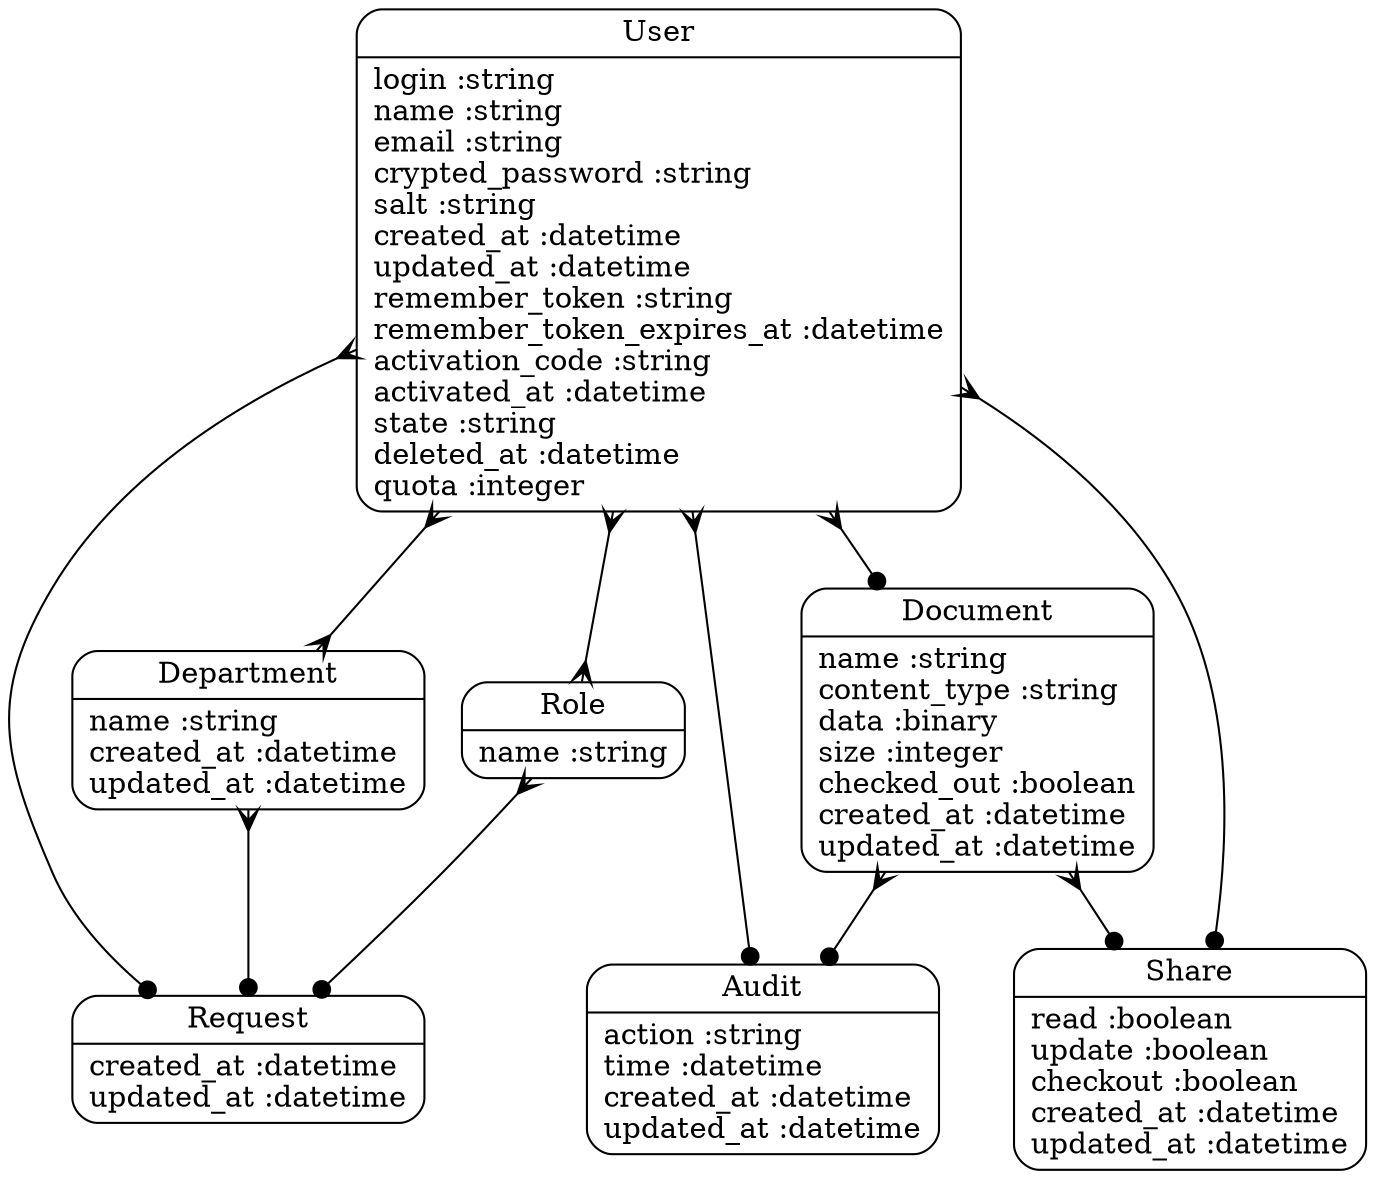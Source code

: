 digraph models_diagram {
	graph[overlap=false, splines=true]
	"User" [shape=Mrecord, label="{User|login :string\lname :string\lemail :string\lcrypted_password :string\lsalt :string\lcreated_at :datetime\lupdated_at :datetime\lremember_token :string\lremember_token_expires_at :datetime\lactivation_code :string\lactivated_at :datetime\lstate :string\ldeleted_at :datetime\lquota :integer\l}"]
	"Request" [shape=Mrecord, label="{Request|created_at :datetime\lupdated_at :datetime\l}"]
	"Department" [shape=Mrecord, label="{Department|name :string\lcreated_at :datetime\lupdated_at :datetime\l}"]
	"Document" [shape=Mrecord, label="{Document|name :string\lcontent_type :string\ldata :binary\lsize :integer\lchecked_out :boolean\lcreated_at :datetime\lupdated_at :datetime\l}"]
	"Role" [shape=Mrecord, label="{Role|name :string\l}"]
	"Audit" [shape=Mrecord, label="{Audit|action :string\ltime :datetime\lcreated_at :datetime\lupdated_at :datetime\l}"]
	"Share" [shape=Mrecord, label="{Share|read :boolean\lupdate :boolean\lcheckout :boolean\lcreated_at :datetime\lupdated_at :datetime\l}"]
	"User" -> "Request" [arrowtail=crow, arrowhead=dot, dir=both]
	"User" -> "Document" [arrowtail=crow, arrowhead=dot, dir=both]
	"User" -> "Audit" [arrowtail=crow, arrowhead=dot, dir=both]
	"User" -> "Share" [arrowtail=crow, arrowhead=dot, dir=both]
	"User" -> "Role" [arrowtail=crow, arrowhead=crow, dir=both]
	"User" -> "Department" [arrowtail=crow, arrowhead=crow, dir=both]
	"Department" -> "Request" [arrowtail=crow, arrowhead=dot, dir=both]
	"Document" -> "Audit" [arrowtail=crow, arrowhead=dot, dir=both]
	"Document" -> "Share" [arrowtail=crow, arrowhead=dot, dir=both]
	"Role" -> "Request" [arrowtail=crow, arrowhead=dot, dir=both]
}
